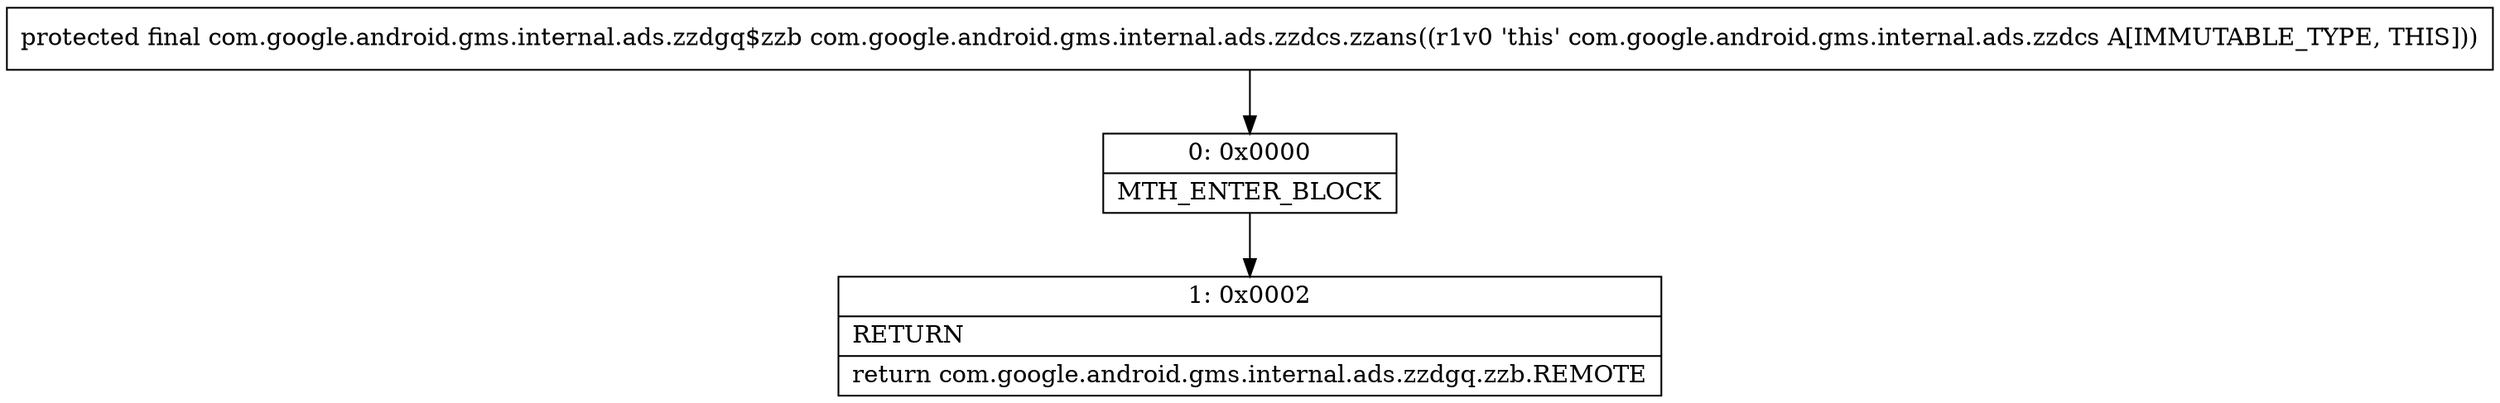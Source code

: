 digraph "CFG forcom.google.android.gms.internal.ads.zzdcs.zzans()Lcom\/google\/android\/gms\/internal\/ads\/zzdgq$zzb;" {
Node_0 [shape=record,label="{0\:\ 0x0000|MTH_ENTER_BLOCK\l}"];
Node_1 [shape=record,label="{1\:\ 0x0002|RETURN\l|return com.google.android.gms.internal.ads.zzdgq.zzb.REMOTE\l}"];
MethodNode[shape=record,label="{protected final com.google.android.gms.internal.ads.zzdgq$zzb com.google.android.gms.internal.ads.zzdcs.zzans((r1v0 'this' com.google.android.gms.internal.ads.zzdcs A[IMMUTABLE_TYPE, THIS])) }"];
MethodNode -> Node_0;
Node_0 -> Node_1;
}

